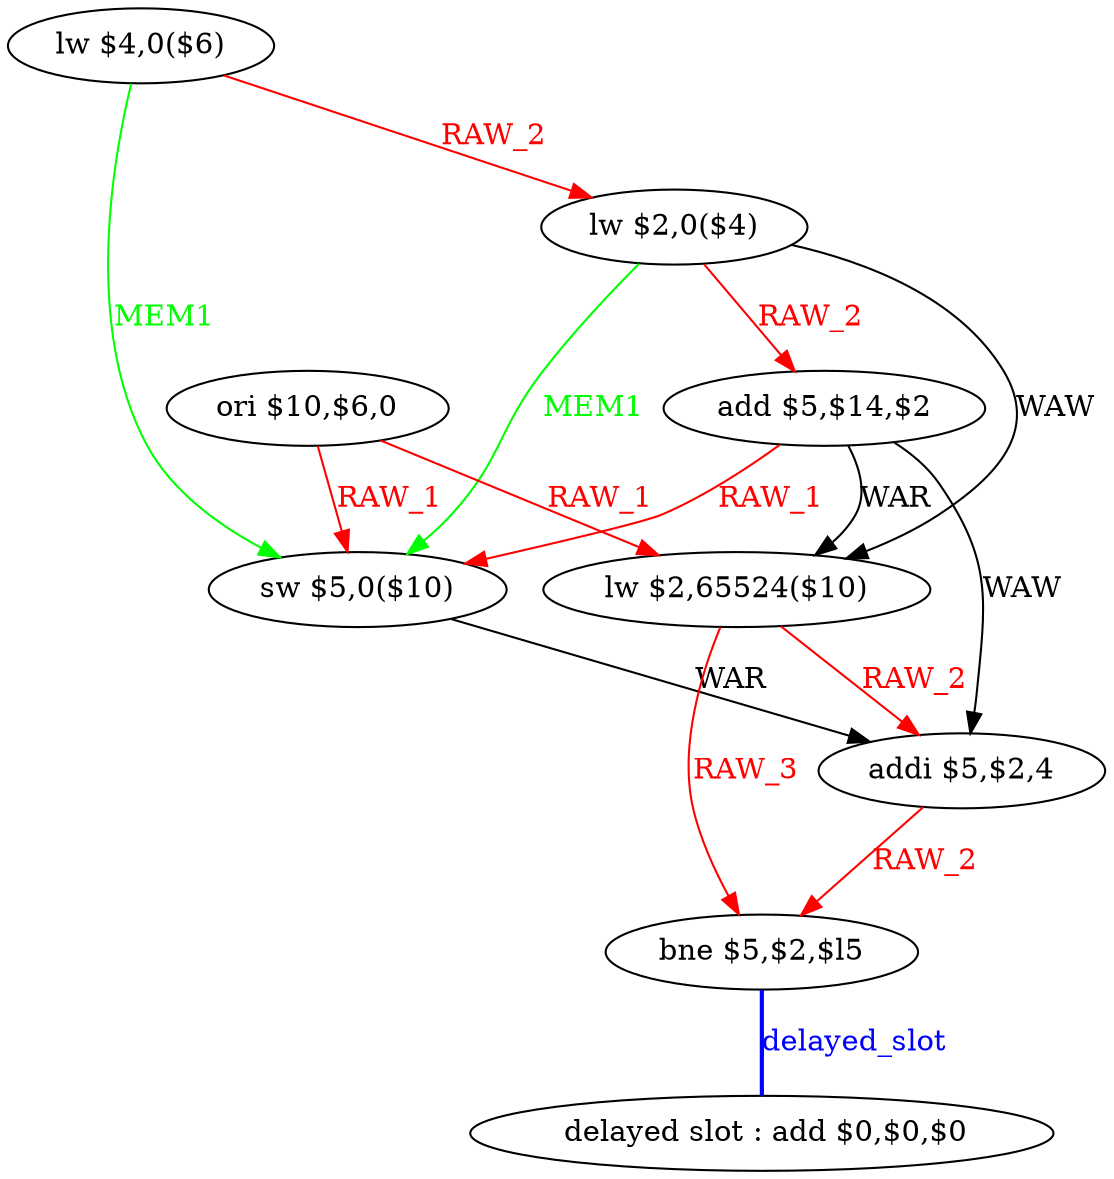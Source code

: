 digraph G1 {
node [shape = ellipse];
i8 [label = " delayed slot : add $0,$0,$0"] ;
i7 ->  i8 [style = bold, dir= none, fontcolor = blue, color = blue, label= "delayed_slot"];
i7 [label = "bne $5,$2,$l5"] ;
i0 [label = "lw $4,0($6)"] ;
i0 ->  i4 [color = green, fontcolor = green, label= "MEM1"];
i0 ->  i1 [color = red, fontcolor = red, label= "RAW_2"];
i4 [label = "sw $5,0($10)"] ;
i4 ->  i6 [label= "WAR"];
i6 [label = "addi $5,$2,4"] ;
i6 ->  i7 [color = red, fontcolor = red, label= "RAW_2"];
i1 [label = "lw $2,0($4)"] ;
i1 ->  i5 [label= "WAW"];
i1 ->  i4 [color = green, fontcolor = green, label= "MEM1"];
i1 ->  i2 [color = red, fontcolor = red, label= "RAW_2"];
i5 [label = "lw $2,65524($10)"] ;
i5 ->  i7 [color = red, fontcolor = red, label= "RAW_3"];
i5 ->  i6 [color = red, fontcolor = red, label= "RAW_2"];
i2 [label = "add $5,$14,$2"] ;
i2 ->  i6 [label= "WAW"];
i2 ->  i5 [label= "WAR"];
i2 ->  i4 [color = red, fontcolor = red, label= "RAW_1"];
i3 [label = "ori $10,$6,0"] ;
i3 ->  i5 [color = red, fontcolor = red, label= "RAW_1"];
i3 ->  i4 [color = red, fontcolor = red, label= "RAW_1"];
}
